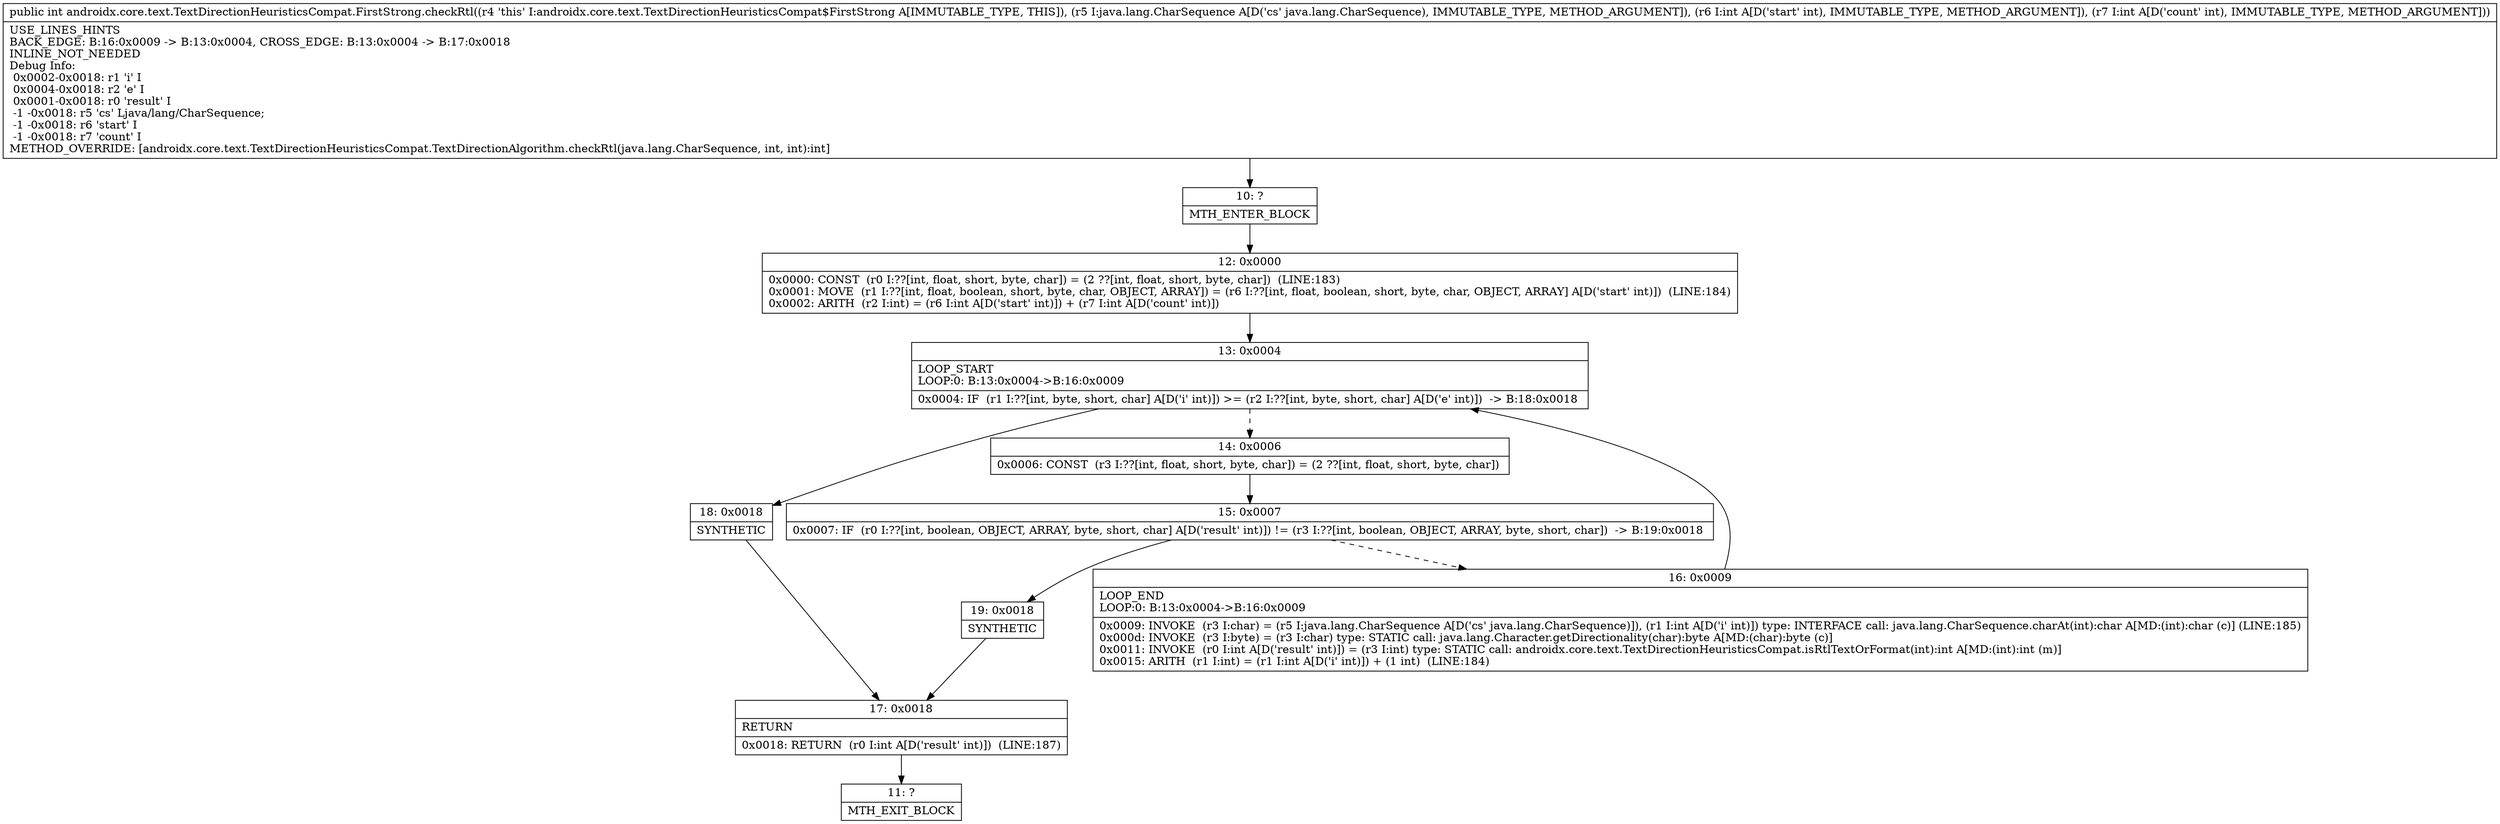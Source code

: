 digraph "CFG forandroidx.core.text.TextDirectionHeuristicsCompat.FirstStrong.checkRtl(Ljava\/lang\/CharSequence;II)I" {
Node_10 [shape=record,label="{10\:\ ?|MTH_ENTER_BLOCK\l}"];
Node_12 [shape=record,label="{12\:\ 0x0000|0x0000: CONST  (r0 I:??[int, float, short, byte, char]) = (2 ??[int, float, short, byte, char])  (LINE:183)\l0x0001: MOVE  (r1 I:??[int, float, boolean, short, byte, char, OBJECT, ARRAY]) = (r6 I:??[int, float, boolean, short, byte, char, OBJECT, ARRAY] A[D('start' int)])  (LINE:184)\l0x0002: ARITH  (r2 I:int) = (r6 I:int A[D('start' int)]) + (r7 I:int A[D('count' int)]) \l}"];
Node_13 [shape=record,label="{13\:\ 0x0004|LOOP_START\lLOOP:0: B:13:0x0004\-\>B:16:0x0009\l|0x0004: IF  (r1 I:??[int, byte, short, char] A[D('i' int)]) \>= (r2 I:??[int, byte, short, char] A[D('e' int)])  \-\> B:18:0x0018 \l}"];
Node_14 [shape=record,label="{14\:\ 0x0006|0x0006: CONST  (r3 I:??[int, float, short, byte, char]) = (2 ??[int, float, short, byte, char]) \l}"];
Node_15 [shape=record,label="{15\:\ 0x0007|0x0007: IF  (r0 I:??[int, boolean, OBJECT, ARRAY, byte, short, char] A[D('result' int)]) != (r3 I:??[int, boolean, OBJECT, ARRAY, byte, short, char])  \-\> B:19:0x0018 \l}"];
Node_16 [shape=record,label="{16\:\ 0x0009|LOOP_END\lLOOP:0: B:13:0x0004\-\>B:16:0x0009\l|0x0009: INVOKE  (r3 I:char) = (r5 I:java.lang.CharSequence A[D('cs' java.lang.CharSequence)]), (r1 I:int A[D('i' int)]) type: INTERFACE call: java.lang.CharSequence.charAt(int):char A[MD:(int):char (c)] (LINE:185)\l0x000d: INVOKE  (r3 I:byte) = (r3 I:char) type: STATIC call: java.lang.Character.getDirectionality(char):byte A[MD:(char):byte (c)]\l0x0011: INVOKE  (r0 I:int A[D('result' int)]) = (r3 I:int) type: STATIC call: androidx.core.text.TextDirectionHeuristicsCompat.isRtlTextOrFormat(int):int A[MD:(int):int (m)]\l0x0015: ARITH  (r1 I:int) = (r1 I:int A[D('i' int)]) + (1 int)  (LINE:184)\l}"];
Node_19 [shape=record,label="{19\:\ 0x0018|SYNTHETIC\l}"];
Node_17 [shape=record,label="{17\:\ 0x0018|RETURN\l|0x0018: RETURN  (r0 I:int A[D('result' int)])  (LINE:187)\l}"];
Node_11 [shape=record,label="{11\:\ ?|MTH_EXIT_BLOCK\l}"];
Node_18 [shape=record,label="{18\:\ 0x0018|SYNTHETIC\l}"];
MethodNode[shape=record,label="{public int androidx.core.text.TextDirectionHeuristicsCompat.FirstStrong.checkRtl((r4 'this' I:androidx.core.text.TextDirectionHeuristicsCompat$FirstStrong A[IMMUTABLE_TYPE, THIS]), (r5 I:java.lang.CharSequence A[D('cs' java.lang.CharSequence), IMMUTABLE_TYPE, METHOD_ARGUMENT]), (r6 I:int A[D('start' int), IMMUTABLE_TYPE, METHOD_ARGUMENT]), (r7 I:int A[D('count' int), IMMUTABLE_TYPE, METHOD_ARGUMENT]))  | USE_LINES_HINTS\lBACK_EDGE: B:16:0x0009 \-\> B:13:0x0004, CROSS_EDGE: B:13:0x0004 \-\> B:17:0x0018\lINLINE_NOT_NEEDED\lDebug Info:\l  0x0002\-0x0018: r1 'i' I\l  0x0004\-0x0018: r2 'e' I\l  0x0001\-0x0018: r0 'result' I\l  \-1 \-0x0018: r5 'cs' Ljava\/lang\/CharSequence;\l  \-1 \-0x0018: r6 'start' I\l  \-1 \-0x0018: r7 'count' I\lMETHOD_OVERRIDE: [androidx.core.text.TextDirectionHeuristicsCompat.TextDirectionAlgorithm.checkRtl(java.lang.CharSequence, int, int):int]\l}"];
MethodNode -> Node_10;Node_10 -> Node_12;
Node_12 -> Node_13;
Node_13 -> Node_14[style=dashed];
Node_13 -> Node_18;
Node_14 -> Node_15;
Node_15 -> Node_16[style=dashed];
Node_15 -> Node_19;
Node_16 -> Node_13;
Node_19 -> Node_17;
Node_17 -> Node_11;
Node_18 -> Node_17;
}

